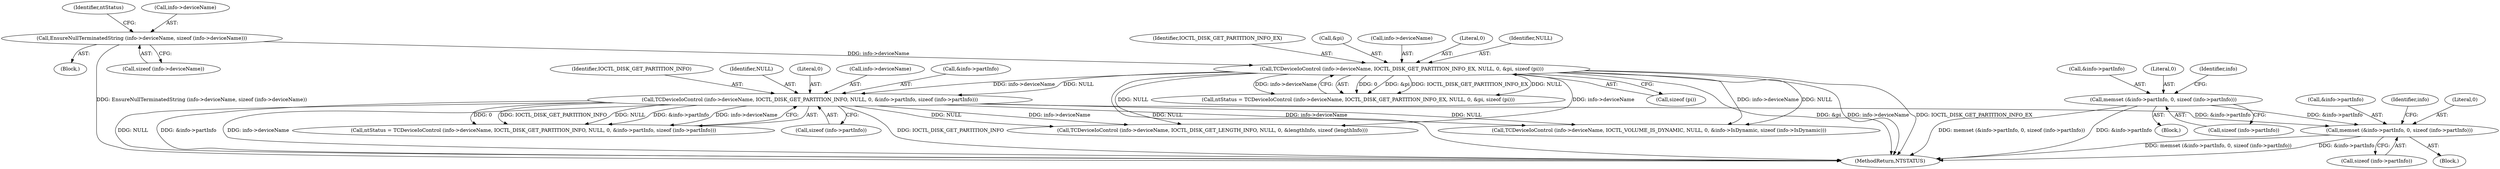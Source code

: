 digraph "0_VeraCrypt_f30f9339c9a0b9bbcc6f5ad38804af39db1f479e@API" {
"1001884" [label="(Call,memset (&info->partInfo, 0, sizeof (info->partInfo)))"];
"1001841" [label="(Call,TCDeviceIoControl (info->deviceName, IOCTL_DISK_GET_PARTITION_INFO, NULL, 0, &info->partInfo, sizeof (info->partInfo)))"];
"1001747" [label="(Call,TCDeviceIoControl (info->deviceName, IOCTL_DISK_GET_PARTITION_INFO_EX, NULL, 0, &pi, sizeof (pi)))"];
"1001737" [label="(Call,EnsureNullTerminatedString (info->deviceName, sizeof (info->deviceName)))"];
"1001762" [label="(Call,memset (&info->partInfo, 0, sizeof (info->partInfo)))"];
"1001847" [label="(Literal,0)"];
"1001753" [label="(Literal,0)"];
"1001752" [label="(Identifier,NULL)"];
"1001841" [label="(Call,TCDeviceIoControl (info->deviceName, IOCTL_DISK_GET_PARTITION_INFO, NULL, 0, &info->partInfo, sizeof (info->partInfo)))"];
"1001842" [label="(Call,info->deviceName)"];
"1001839" [label="(Call,ntStatus = TCDeviceIoControl (info->deviceName, IOCTL_DISK_GET_PARTITION_INFO, NULL, 0, &info->partInfo, sizeof (info->partInfo)))"];
"1001761" [label="(Block,)"];
"1001747" [label="(Call,TCDeviceIoControl (info->deviceName, IOCTL_DISK_GET_PARTITION_INFO_EX, NULL, 0, &pi, sizeof (pi)))"];
"1001883" [label="(Block,)"];
"1001852" [label="(Call,sizeof (info->partInfo))"];
"1001751" [label="(Identifier,IOCTL_DISK_GET_PARTITION_INFO_EX)"];
"1001885" [label="(Call,&info->partInfo)"];
"1001756" [label="(Call,sizeof (pi))"];
"1001768" [label="(Call,sizeof (info->partInfo))"];
"1001897" [label="(Identifier,info)"];
"1001746" [label="(Identifier,ntStatus)"];
"1001767" [label="(Literal,0)"];
"1001848" [label="(Call,&info->partInfo)"];
"1001884" [label="(Call,memset (&info->partInfo, 0, sizeof (info->partInfo)))"];
"1001734" [label="(Block,)"];
"1001775" [label="(Identifier,info)"];
"1003125" [label="(MethodReturn,NTSTATUS)"];
"1001919" [label="(Call,TCDeviceIoControl (info->deviceName, IOCTL_VOLUME_IS_DYNAMIC, NULL, 0, &info->IsDynamic, sizeof (info->IsDynamic)))"];
"1001754" [label="(Call,&pi)"];
"1001845" [label="(Identifier,IOCTL_DISK_GET_PARTITION_INFO)"];
"1001846" [label="(Identifier,NULL)"];
"1001762" [label="(Call,memset (&info->partInfo, 0, sizeof (info->partInfo)))"];
"1001889" [label="(Literal,0)"];
"1001738" [label="(Call,info->deviceName)"];
"1001748" [label="(Call,info->deviceName)"];
"1001737" [label="(Call,EnsureNullTerminatedString (info->deviceName, sizeof (info->deviceName)))"];
"1001890" [label="(Call,sizeof (info->partInfo))"];
"1001741" [label="(Call,sizeof (info->deviceName))"];
"1001763" [label="(Call,&info->partInfo)"];
"1001745" [label="(Call,ntStatus = TCDeviceIoControl (info->deviceName, IOCTL_DISK_GET_PARTITION_INFO_EX, NULL, 0, &pi, sizeof (pi)))"];
"1001869" [label="(Call,TCDeviceIoControl (info->deviceName, IOCTL_DISK_GET_LENGTH_INFO, NULL, 0, &lengthInfo, sizeof (lengthInfo)))"];
"1001884" -> "1001883"  [label="AST: "];
"1001884" -> "1001890"  [label="CFG: "];
"1001885" -> "1001884"  [label="AST: "];
"1001889" -> "1001884"  [label="AST: "];
"1001890" -> "1001884"  [label="AST: "];
"1001897" -> "1001884"  [label="CFG: "];
"1001884" -> "1003125"  [label="DDG: memset (&info->partInfo, 0, sizeof (info->partInfo))"];
"1001884" -> "1003125"  [label="DDG: &info->partInfo"];
"1001841" -> "1001884"  [label="DDG: &info->partInfo"];
"1001762" -> "1001884"  [label="DDG: &info->partInfo"];
"1001841" -> "1001839"  [label="AST: "];
"1001841" -> "1001852"  [label="CFG: "];
"1001842" -> "1001841"  [label="AST: "];
"1001845" -> "1001841"  [label="AST: "];
"1001846" -> "1001841"  [label="AST: "];
"1001847" -> "1001841"  [label="AST: "];
"1001848" -> "1001841"  [label="AST: "];
"1001852" -> "1001841"  [label="AST: "];
"1001839" -> "1001841"  [label="CFG: "];
"1001841" -> "1003125"  [label="DDG: NULL"];
"1001841" -> "1003125"  [label="DDG: &info->partInfo"];
"1001841" -> "1003125"  [label="DDG: info->deviceName"];
"1001841" -> "1003125"  [label="DDG: IOCTL_DISK_GET_PARTITION_INFO"];
"1001841" -> "1001839"  [label="DDG: 0"];
"1001841" -> "1001839"  [label="DDG: IOCTL_DISK_GET_PARTITION_INFO"];
"1001841" -> "1001839"  [label="DDG: NULL"];
"1001841" -> "1001839"  [label="DDG: &info->partInfo"];
"1001841" -> "1001839"  [label="DDG: info->deviceName"];
"1001747" -> "1001841"  [label="DDG: info->deviceName"];
"1001747" -> "1001841"  [label="DDG: NULL"];
"1001841" -> "1001869"  [label="DDG: info->deviceName"];
"1001841" -> "1001869"  [label="DDG: NULL"];
"1001841" -> "1001919"  [label="DDG: info->deviceName"];
"1001841" -> "1001919"  [label="DDG: NULL"];
"1001747" -> "1001745"  [label="AST: "];
"1001747" -> "1001756"  [label="CFG: "];
"1001748" -> "1001747"  [label="AST: "];
"1001751" -> "1001747"  [label="AST: "];
"1001752" -> "1001747"  [label="AST: "];
"1001753" -> "1001747"  [label="AST: "];
"1001754" -> "1001747"  [label="AST: "];
"1001756" -> "1001747"  [label="AST: "];
"1001745" -> "1001747"  [label="CFG: "];
"1001747" -> "1003125"  [label="DDG: info->deviceName"];
"1001747" -> "1003125"  [label="DDG: IOCTL_DISK_GET_PARTITION_INFO_EX"];
"1001747" -> "1003125"  [label="DDG: NULL"];
"1001747" -> "1003125"  [label="DDG: &pi"];
"1001747" -> "1001745"  [label="DDG: 0"];
"1001747" -> "1001745"  [label="DDG: &pi"];
"1001747" -> "1001745"  [label="DDG: IOCTL_DISK_GET_PARTITION_INFO_EX"];
"1001747" -> "1001745"  [label="DDG: NULL"];
"1001747" -> "1001745"  [label="DDG: info->deviceName"];
"1001737" -> "1001747"  [label="DDG: info->deviceName"];
"1001747" -> "1001869"  [label="DDG: info->deviceName"];
"1001747" -> "1001869"  [label="DDG: NULL"];
"1001747" -> "1001919"  [label="DDG: info->deviceName"];
"1001747" -> "1001919"  [label="DDG: NULL"];
"1001737" -> "1001734"  [label="AST: "];
"1001737" -> "1001741"  [label="CFG: "];
"1001738" -> "1001737"  [label="AST: "];
"1001741" -> "1001737"  [label="AST: "];
"1001746" -> "1001737"  [label="CFG: "];
"1001737" -> "1003125"  [label="DDG: EnsureNullTerminatedString (info->deviceName, sizeof (info->deviceName))"];
"1001762" -> "1001761"  [label="AST: "];
"1001762" -> "1001768"  [label="CFG: "];
"1001763" -> "1001762"  [label="AST: "];
"1001767" -> "1001762"  [label="AST: "];
"1001768" -> "1001762"  [label="AST: "];
"1001775" -> "1001762"  [label="CFG: "];
"1001762" -> "1003125"  [label="DDG: memset (&info->partInfo, 0, sizeof (info->partInfo))"];
"1001762" -> "1003125"  [label="DDG: &info->partInfo"];
}
